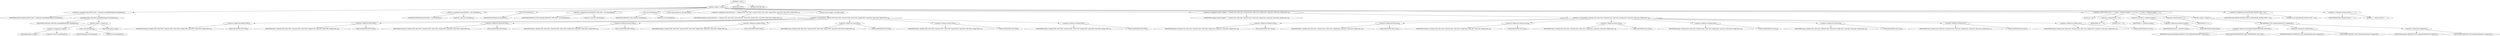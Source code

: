 digraph "&lt;clinit&gt;" {  
"3092" [label = <(METHOD,&lt;clinit&gt;)> ]
"3093" [label = <(BLOCK,&lt;empty&gt;,&lt;empty&gt;)> ]
"3094" [label = <(&lt;operator&gt;.assignment,Map EMPTY_MAP = Collections.unmodifiableMap(new HashMap(0)))<SUB>47</SUB>> ]
"3095" [label = <(IDENTIFIER,EMPTY_MAP,Map EMPTY_MAP = Collections.unmodifiableMap(new HashMap(0)))<SUB>47</SUB>> ]
"3096" [label = <(unmodifiableMap,Collections.unmodifiableMap(new HashMap(0)))<SUB>48</SUB>> ]
"3097" [label = <(IDENTIFIER,Collections,Collections.unmodifiableMap(new HashMap(0)))<SUB>48</SUB>> ]
"3098" [label = <(BLOCK,&lt;empty&gt;,&lt;empty&gt;)<SUB>48</SUB>> ]
"3099" [label = <(&lt;operator&gt;.assignment,&lt;empty&gt;)> ]
"3100" [label = <(IDENTIFIER,$obj0,&lt;empty&gt;)> ]
"3101" [label = <(&lt;operator&gt;.alloc,new HashMap(0))<SUB>48</SUB>> ]
"3102" [label = <(&lt;init&gt;,new HashMap(0))<SUB>48</SUB>> ]
"3103" [label = <(IDENTIFIER,$obj0,new HashMap(0))> ]
"3104" [label = <(LITERAL,0,new HashMap(0))<SUB>48</SUB>> ]
"3105" [label = <(IDENTIFIER,$obj0,&lt;empty&gt;)> ]
"3106" [label = <(&lt;operator&gt;.assignment,Map HELPERS = new Hashtable())<SUB>53</SUB>> ]
"3107" [label = <(IDENTIFIER,HELPERS,Map HELPERS = new Hashtable())<SUB>53</SUB>> ]
"3108" [label = <(&lt;operator&gt;.alloc,new Hashtable())<SUB>53</SUB>> ]
"3109" [label = <(&lt;init&gt;,new Hashtable())<SUB>53</SUB>> ]
"3" [label = <(IDENTIFIER,HELPERS,new Hashtable())<SUB>53</SUB>> ]
"3110" [label = <(&lt;operator&gt;.assignment,Map PRIMITIVE_TYPE_MAP = new HashMap(8))<SUB>61</SUB>> ]
"3111" [label = <(IDENTIFIER,PRIMITIVE_TYPE_MAP,Map PRIMITIVE_TYPE_MAP = new HashMap(8))<SUB>61</SUB>> ]
"3112" [label = <(&lt;operator&gt;.alloc,new HashMap(8))<SUB>61</SUB>> ]
"3113" [label = <(&lt;init&gt;,new HashMap(8))<SUB>61</SUB>> ]
"5" [label = <(IDENTIFIER,PRIMITIVE_TYPE_MAP,new HashMap(8))<SUB>61</SUB>> ]
"3114" [label = <(LITERAL,8,new HashMap(8))<SUB>61</SUB>> ]
"3115" [label = <(LOCAL,Class[] primitives: java.lang.Class[])> ]
"3116" [label = <(&lt;operator&gt;.assignment,Class[] primitives = { Boolean.TYPE, Byte.TYPE, Character.TYPE, Short.TYPE, Integer.TYPE, Long.TYPE, Float.TYPE, Double.TYPE })<SUB>65</SUB>> ]
"3117" [label = <(IDENTIFIER,primitives,Class[] primitives = { Boolean.TYPE, Byte.TYPE, Character.TYPE, Short.TYPE, Integer.TYPE, Long.TYPE, Float.TYPE, Double.TYPE })<SUB>65</SUB>> ]
"3118" [label = <(&lt;operator&gt;.arrayInitializer,{ Boolean.TYPE, Byte.TYPE, Character.TYPE, Short.TYPE, Integer.TYPE, Long.TYPE, Float.TYPE, Double.TYPE })<SUB>65</SUB>> ]
"3119" [label = <(&lt;operator&gt;.fieldAccess,Boolean.TYPE)<SUB>65</SUB>> ]
"3120" [label = <(IDENTIFIER,Boolean,{ Boolean.TYPE, Byte.TYPE, Character.TYPE, Short.TYPE, Integer.TYPE, Long.TYPE, Float.TYPE, Double.TYPE })<SUB>65</SUB>> ]
"3121" [label = <(FIELD_IDENTIFIER,TYPE,TYPE)<SUB>65</SUB>> ]
"3122" [label = <(&lt;operator&gt;.fieldAccess,Byte.TYPE)<SUB>65</SUB>> ]
"3123" [label = <(IDENTIFIER,Byte,{ Boolean.TYPE, Byte.TYPE, Character.TYPE, Short.TYPE, Integer.TYPE, Long.TYPE, Float.TYPE, Double.TYPE })<SUB>65</SUB>> ]
"3124" [label = <(FIELD_IDENTIFIER,TYPE,TYPE)<SUB>65</SUB>> ]
"3125" [label = <(&lt;operator&gt;.fieldAccess,Character.TYPE)<SUB>65</SUB>> ]
"3126" [label = <(IDENTIFIER,Character,{ Boolean.TYPE, Byte.TYPE, Character.TYPE, Short.TYPE, Integer.TYPE, Long.TYPE, Float.TYPE, Double.TYPE })<SUB>65</SUB>> ]
"3127" [label = <(FIELD_IDENTIFIER,TYPE,TYPE)<SUB>65</SUB>> ]
"3128" [label = <(&lt;operator&gt;.fieldAccess,Short.TYPE)<SUB>66</SUB>> ]
"3129" [label = <(IDENTIFIER,Short,{ Boolean.TYPE, Byte.TYPE, Character.TYPE, Short.TYPE, Integer.TYPE, Long.TYPE, Float.TYPE, Double.TYPE })<SUB>66</SUB>> ]
"3130" [label = <(FIELD_IDENTIFIER,TYPE,TYPE)<SUB>66</SUB>> ]
"3131" [label = <(&lt;operator&gt;.fieldAccess,Integer.TYPE)<SUB>66</SUB>> ]
"3132" [label = <(IDENTIFIER,Integer,{ Boolean.TYPE, Byte.TYPE, Character.TYPE, Short.TYPE, Integer.TYPE, Long.TYPE, Float.TYPE, Double.TYPE })<SUB>66</SUB>> ]
"3133" [label = <(FIELD_IDENTIFIER,TYPE,TYPE)<SUB>66</SUB>> ]
"3134" [label = <(&lt;operator&gt;.fieldAccess,Long.TYPE)<SUB>66</SUB>> ]
"3135" [label = <(IDENTIFIER,Long,{ Boolean.TYPE, Byte.TYPE, Character.TYPE, Short.TYPE, Integer.TYPE, Long.TYPE, Float.TYPE, Double.TYPE })<SUB>66</SUB>> ]
"3136" [label = <(FIELD_IDENTIFIER,TYPE,TYPE)<SUB>66</SUB>> ]
"3137" [label = <(&lt;operator&gt;.fieldAccess,Float.TYPE)<SUB>67</SUB>> ]
"3138" [label = <(IDENTIFIER,Float,{ Boolean.TYPE, Byte.TYPE, Character.TYPE, Short.TYPE, Integer.TYPE, Long.TYPE, Float.TYPE, Double.TYPE })<SUB>67</SUB>> ]
"3139" [label = <(FIELD_IDENTIFIER,TYPE,TYPE)<SUB>67</SUB>> ]
"3140" [label = <(&lt;operator&gt;.fieldAccess,Double.TYPE)<SUB>67</SUB>> ]
"3141" [label = <(IDENTIFIER,Double,{ Boolean.TYPE, Byte.TYPE, Character.TYPE, Short.TYPE, Integer.TYPE, Long.TYPE, Float.TYPE, Double.TYPE })<SUB>67</SUB>> ]
"3142" [label = <(FIELD_IDENTIFIER,TYPE,TYPE)<SUB>67</SUB>> ]
"3143" [label = <(LOCAL,Class[] wrappers: java.lang.Class[])> ]
"3144" [label = <(&lt;operator&gt;.assignment,Class[] wrappers = { Boolean.class, Byte.class, Character.class, Short.class, Integer.class, Long.class, Float.class, Double.class })<SUB>68</SUB>> ]
"3145" [label = <(IDENTIFIER,wrappers,Class[] wrappers = { Boolean.class, Byte.class, Character.class, Short.class, Integer.class, Long.class, Float.class, Double.class })<SUB>68</SUB>> ]
"3146" [label = <(&lt;operator&gt;.arrayInitializer,{ Boolean.class, Byte.class, Character.class, Short.class, Integer.class, Long.class, Float.class, Double.class })<SUB>68</SUB>> ]
"3147" [label = <(&lt;operator&gt;.fieldAccess,Boolean.class)<SUB>68</SUB>> ]
"3148" [label = <(IDENTIFIER,Boolean,{ Boolean.class, Byte.class, Character.class, Short.class, Integer.class, Long.class, Float.class, Double.class })<SUB>68</SUB>> ]
"3149" [label = <(FIELD_IDENTIFIER,class,class)<SUB>68</SUB>> ]
"3150" [label = <(&lt;operator&gt;.fieldAccess,Byte.class)<SUB>68</SUB>> ]
"3151" [label = <(IDENTIFIER,Byte,{ Boolean.class, Byte.class, Character.class, Short.class, Integer.class, Long.class, Float.class, Double.class })<SUB>68</SUB>> ]
"3152" [label = <(FIELD_IDENTIFIER,class,class)<SUB>68</SUB>> ]
"3153" [label = <(&lt;operator&gt;.fieldAccess,Character.class)<SUB>68</SUB>> ]
"3154" [label = <(IDENTIFIER,Character,{ Boolean.class, Byte.class, Character.class, Short.class, Integer.class, Long.class, Float.class, Double.class })<SUB>68</SUB>> ]
"3155" [label = <(FIELD_IDENTIFIER,class,class)<SUB>68</SUB>> ]
"3156" [label = <(&lt;operator&gt;.fieldAccess,Short.class)<SUB>69</SUB>> ]
"3157" [label = <(IDENTIFIER,Short,{ Boolean.class, Byte.class, Character.class, Short.class, Integer.class, Long.class, Float.class, Double.class })<SUB>69</SUB>> ]
"3158" [label = <(FIELD_IDENTIFIER,class,class)<SUB>69</SUB>> ]
"3159" [label = <(&lt;operator&gt;.fieldAccess,Integer.class)<SUB>69</SUB>> ]
"3160" [label = <(IDENTIFIER,Integer,{ Boolean.class, Byte.class, Character.class, Short.class, Integer.class, Long.class, Float.class, Double.class })<SUB>69</SUB>> ]
"3161" [label = <(FIELD_IDENTIFIER,class,class)<SUB>69</SUB>> ]
"3162" [label = <(&lt;operator&gt;.fieldAccess,Long.class)<SUB>69</SUB>> ]
"3163" [label = <(IDENTIFIER,Long,{ Boolean.class, Byte.class, Character.class, Short.class, Integer.class, Long.class, Float.class, Double.class })<SUB>69</SUB>> ]
"3164" [label = <(FIELD_IDENTIFIER,class,class)<SUB>69</SUB>> ]
"3165" [label = <(&lt;operator&gt;.fieldAccess,Float.class)<SUB>70</SUB>> ]
"3166" [label = <(IDENTIFIER,Float,{ Boolean.class, Byte.class, Character.class, Short.class, Integer.class, Long.class, Float.class, Double.class })<SUB>70</SUB>> ]
"3167" [label = <(FIELD_IDENTIFIER,class,class)<SUB>70</SUB>> ]
"3168" [label = <(&lt;operator&gt;.fieldAccess,Double.class)<SUB>70</SUB>> ]
"3169" [label = <(IDENTIFIER,Double,{ Boolean.class, Byte.class, Character.class, Short.class, Integer.class, Long.class, Float.class, Double.class })<SUB>70</SUB>> ]
"3170" [label = <(FIELD_IDENTIFIER,class,class)<SUB>70</SUB>> ]
"3171" [label = <(CONTROL_STRUCTURE,for (int i = 0; Some(i &lt; primitives.length); i++),for (int i = 0; Some(i &lt; primitives.length); i++))<SUB>71</SUB>> ]
"3172" [label = <(LOCAL,int i: int)> ]
"3173" [label = <(&lt;operator&gt;.assignment,int i = 0)<SUB>71</SUB>> ]
"3174" [label = <(IDENTIFIER,i,int i = 0)<SUB>71</SUB>> ]
"3175" [label = <(LITERAL,0,int i = 0)<SUB>71</SUB>> ]
"3176" [label = <(&lt;operator&gt;.lessThan,i &lt; primitives.length)<SUB>71</SUB>> ]
"3177" [label = <(IDENTIFIER,i,i &lt; primitives.length)<SUB>71</SUB>> ]
"3178" [label = <(&lt;operator&gt;.fieldAccess,primitives.length)<SUB>71</SUB>> ]
"3179" [label = <(IDENTIFIER,primitives,i &lt; primitives.length)<SUB>71</SUB>> ]
"3180" [label = <(FIELD_IDENTIFIER,length,length)<SUB>71</SUB>> ]
"3181" [label = <(&lt;operator&gt;.postIncrement,i++)<SUB>71</SUB>> ]
"3182" [label = <(IDENTIFIER,i,i++)<SUB>71</SUB>> ]
"3183" [label = <(BLOCK,&lt;empty&gt;,&lt;empty&gt;)<SUB>71</SUB>> ]
"3184" [label = <(put,PRIMITIVE_TYPE_MAP.put(primitives[i], wrappers[i]))<SUB>72</SUB>> ]
"3185" [label = <(&lt;operator&gt;.fieldAccess,IntrospectionHelper.PRIMITIVE_TYPE_MAP)<SUB>72</SUB>> ]
"3186" [label = <(IDENTIFIER,IntrospectionHelper,PRIMITIVE_TYPE_MAP.put(primitives[i], wrappers[i]))<SUB>72</SUB>> ]
"3187" [label = <(FIELD_IDENTIFIER,PRIMITIVE_TYPE_MAP,PRIMITIVE_TYPE_MAP)<SUB>72</SUB>> ]
"3188" [label = <(&lt;operator&gt;.indexAccess,primitives[i])<SUB>72</SUB>> ]
"3189" [label = <(IDENTIFIER,primitives,PRIMITIVE_TYPE_MAP.put(primitives[i], wrappers[i]))<SUB>72</SUB>> ]
"3190" [label = <(IDENTIFIER,i,PRIMITIVE_TYPE_MAP.put(primitives[i], wrappers[i]))<SUB>72</SUB>> ]
"3191" [label = <(&lt;operator&gt;.indexAccess,wrappers[i])<SUB>72</SUB>> ]
"3192" [label = <(IDENTIFIER,wrappers,PRIMITIVE_TYPE_MAP.put(primitives[i], wrappers[i]))<SUB>72</SUB>> ]
"3193" [label = <(IDENTIFIER,i,PRIMITIVE_TYPE_MAP.put(primitives[i], wrappers[i]))<SUB>72</SUB>> ]
"3194" [label = <(&lt;operator&gt;.assignment,int MAX_REPORT_NESTED_TEXT = 20)<SUB>76</SUB>> ]
"3195" [label = <(IDENTIFIER,MAX_REPORT_NESTED_TEXT,int MAX_REPORT_NESTED_TEXT = 20)<SUB>76</SUB>> ]
"3196" [label = <(LITERAL,20,int MAX_REPORT_NESTED_TEXT = 20)<SUB>76</SUB>> ]
"3197" [label = <(&lt;operator&gt;.assignment,String ELLIPSIS = &quot;...&quot;)<SUB>77</SUB>> ]
"3198" [label = <(IDENTIFIER,ELLIPSIS,String ELLIPSIS = &quot;...&quot;)<SUB>77</SUB>> ]
"3199" [label = <(LITERAL,&quot;...&quot;,String ELLIPSIS = &quot;...&quot;)<SUB>77</SUB>> ]
"3200" [label = <(MODIFIER,STATIC)> ]
"3201" [label = <(METHOD_RETURN,void)> ]
  "3092" -> "3093" 
  "3092" -> "3200" 
  "3092" -> "3201" 
  "3093" -> "3094" 
  "3093" -> "3106" 
  "3093" -> "3109" 
  "3093" -> "3110" 
  "3093" -> "3113" 
  "3093" -> "3115" 
  "3093" -> "3116" 
  "3093" -> "3143" 
  "3093" -> "3144" 
  "3093" -> "3171" 
  "3093" -> "3194" 
  "3093" -> "3197" 
  "3094" -> "3095" 
  "3094" -> "3096" 
  "3096" -> "3097" 
  "3096" -> "3098" 
  "3098" -> "3099" 
  "3098" -> "3102" 
  "3098" -> "3105" 
  "3099" -> "3100" 
  "3099" -> "3101" 
  "3102" -> "3103" 
  "3102" -> "3104" 
  "3106" -> "3107" 
  "3106" -> "3108" 
  "3109" -> "3" 
  "3110" -> "3111" 
  "3110" -> "3112" 
  "3113" -> "5" 
  "3113" -> "3114" 
  "3116" -> "3117" 
  "3116" -> "3118" 
  "3118" -> "3119" 
  "3118" -> "3122" 
  "3118" -> "3125" 
  "3118" -> "3128" 
  "3118" -> "3131" 
  "3118" -> "3134" 
  "3118" -> "3137" 
  "3118" -> "3140" 
  "3119" -> "3120" 
  "3119" -> "3121" 
  "3122" -> "3123" 
  "3122" -> "3124" 
  "3125" -> "3126" 
  "3125" -> "3127" 
  "3128" -> "3129" 
  "3128" -> "3130" 
  "3131" -> "3132" 
  "3131" -> "3133" 
  "3134" -> "3135" 
  "3134" -> "3136" 
  "3137" -> "3138" 
  "3137" -> "3139" 
  "3140" -> "3141" 
  "3140" -> "3142" 
  "3144" -> "3145" 
  "3144" -> "3146" 
  "3146" -> "3147" 
  "3146" -> "3150" 
  "3146" -> "3153" 
  "3146" -> "3156" 
  "3146" -> "3159" 
  "3146" -> "3162" 
  "3146" -> "3165" 
  "3146" -> "3168" 
  "3147" -> "3148" 
  "3147" -> "3149" 
  "3150" -> "3151" 
  "3150" -> "3152" 
  "3153" -> "3154" 
  "3153" -> "3155" 
  "3156" -> "3157" 
  "3156" -> "3158" 
  "3159" -> "3160" 
  "3159" -> "3161" 
  "3162" -> "3163" 
  "3162" -> "3164" 
  "3165" -> "3166" 
  "3165" -> "3167" 
  "3168" -> "3169" 
  "3168" -> "3170" 
  "3171" -> "3172" 
  "3171" -> "3173" 
  "3171" -> "3176" 
  "3171" -> "3181" 
  "3171" -> "3183" 
  "3173" -> "3174" 
  "3173" -> "3175" 
  "3176" -> "3177" 
  "3176" -> "3178" 
  "3178" -> "3179" 
  "3178" -> "3180" 
  "3181" -> "3182" 
  "3183" -> "3184" 
  "3184" -> "3185" 
  "3184" -> "3188" 
  "3184" -> "3191" 
  "3185" -> "3186" 
  "3185" -> "3187" 
  "3188" -> "3189" 
  "3188" -> "3190" 
  "3191" -> "3192" 
  "3191" -> "3193" 
  "3194" -> "3195" 
  "3194" -> "3196" 
  "3197" -> "3198" 
  "3197" -> "3199" 
}
